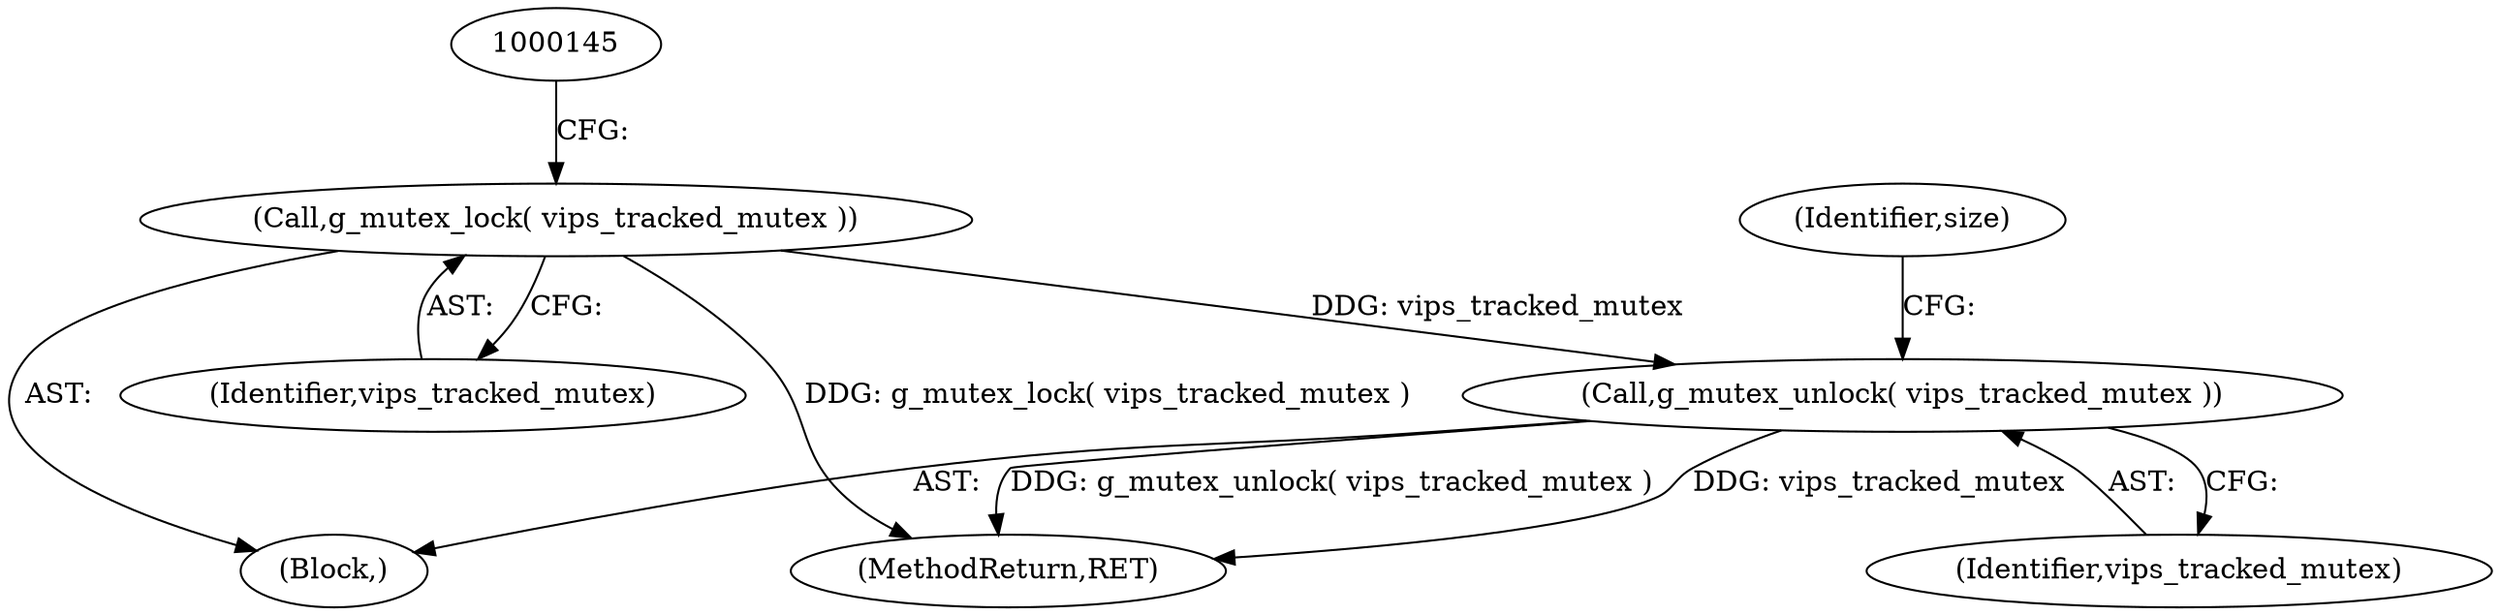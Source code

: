 digraph "0_libvips_00622428bda8d7521db8d74260b519fa41d69d0a_0@API" {
"1000174" [label="(Call,g_mutex_unlock( vips_tracked_mutex ))"];
"1000140" [label="(Call,g_mutex_lock( vips_tracked_mutex ))"];
"1000177" [label="(Identifier,size)"];
"1000174" [label="(Call,g_mutex_unlock( vips_tracked_mutex ))"];
"1000103" [label="(Block,)"];
"1000140" [label="(Call,g_mutex_lock( vips_tracked_mutex ))"];
"1000141" [label="(Identifier,vips_tracked_mutex)"];
"1000175" [label="(Identifier,vips_tracked_mutex)"];
"1000180" [label="(MethodReturn,RET)"];
"1000174" -> "1000103"  [label="AST: "];
"1000174" -> "1000175"  [label="CFG: "];
"1000175" -> "1000174"  [label="AST: "];
"1000177" -> "1000174"  [label="CFG: "];
"1000174" -> "1000180"  [label="DDG: g_mutex_unlock( vips_tracked_mutex )"];
"1000174" -> "1000180"  [label="DDG: vips_tracked_mutex"];
"1000140" -> "1000174"  [label="DDG: vips_tracked_mutex"];
"1000140" -> "1000103"  [label="AST: "];
"1000140" -> "1000141"  [label="CFG: "];
"1000141" -> "1000140"  [label="AST: "];
"1000145" -> "1000140"  [label="CFG: "];
"1000140" -> "1000180"  [label="DDG: g_mutex_lock( vips_tracked_mutex )"];
}
